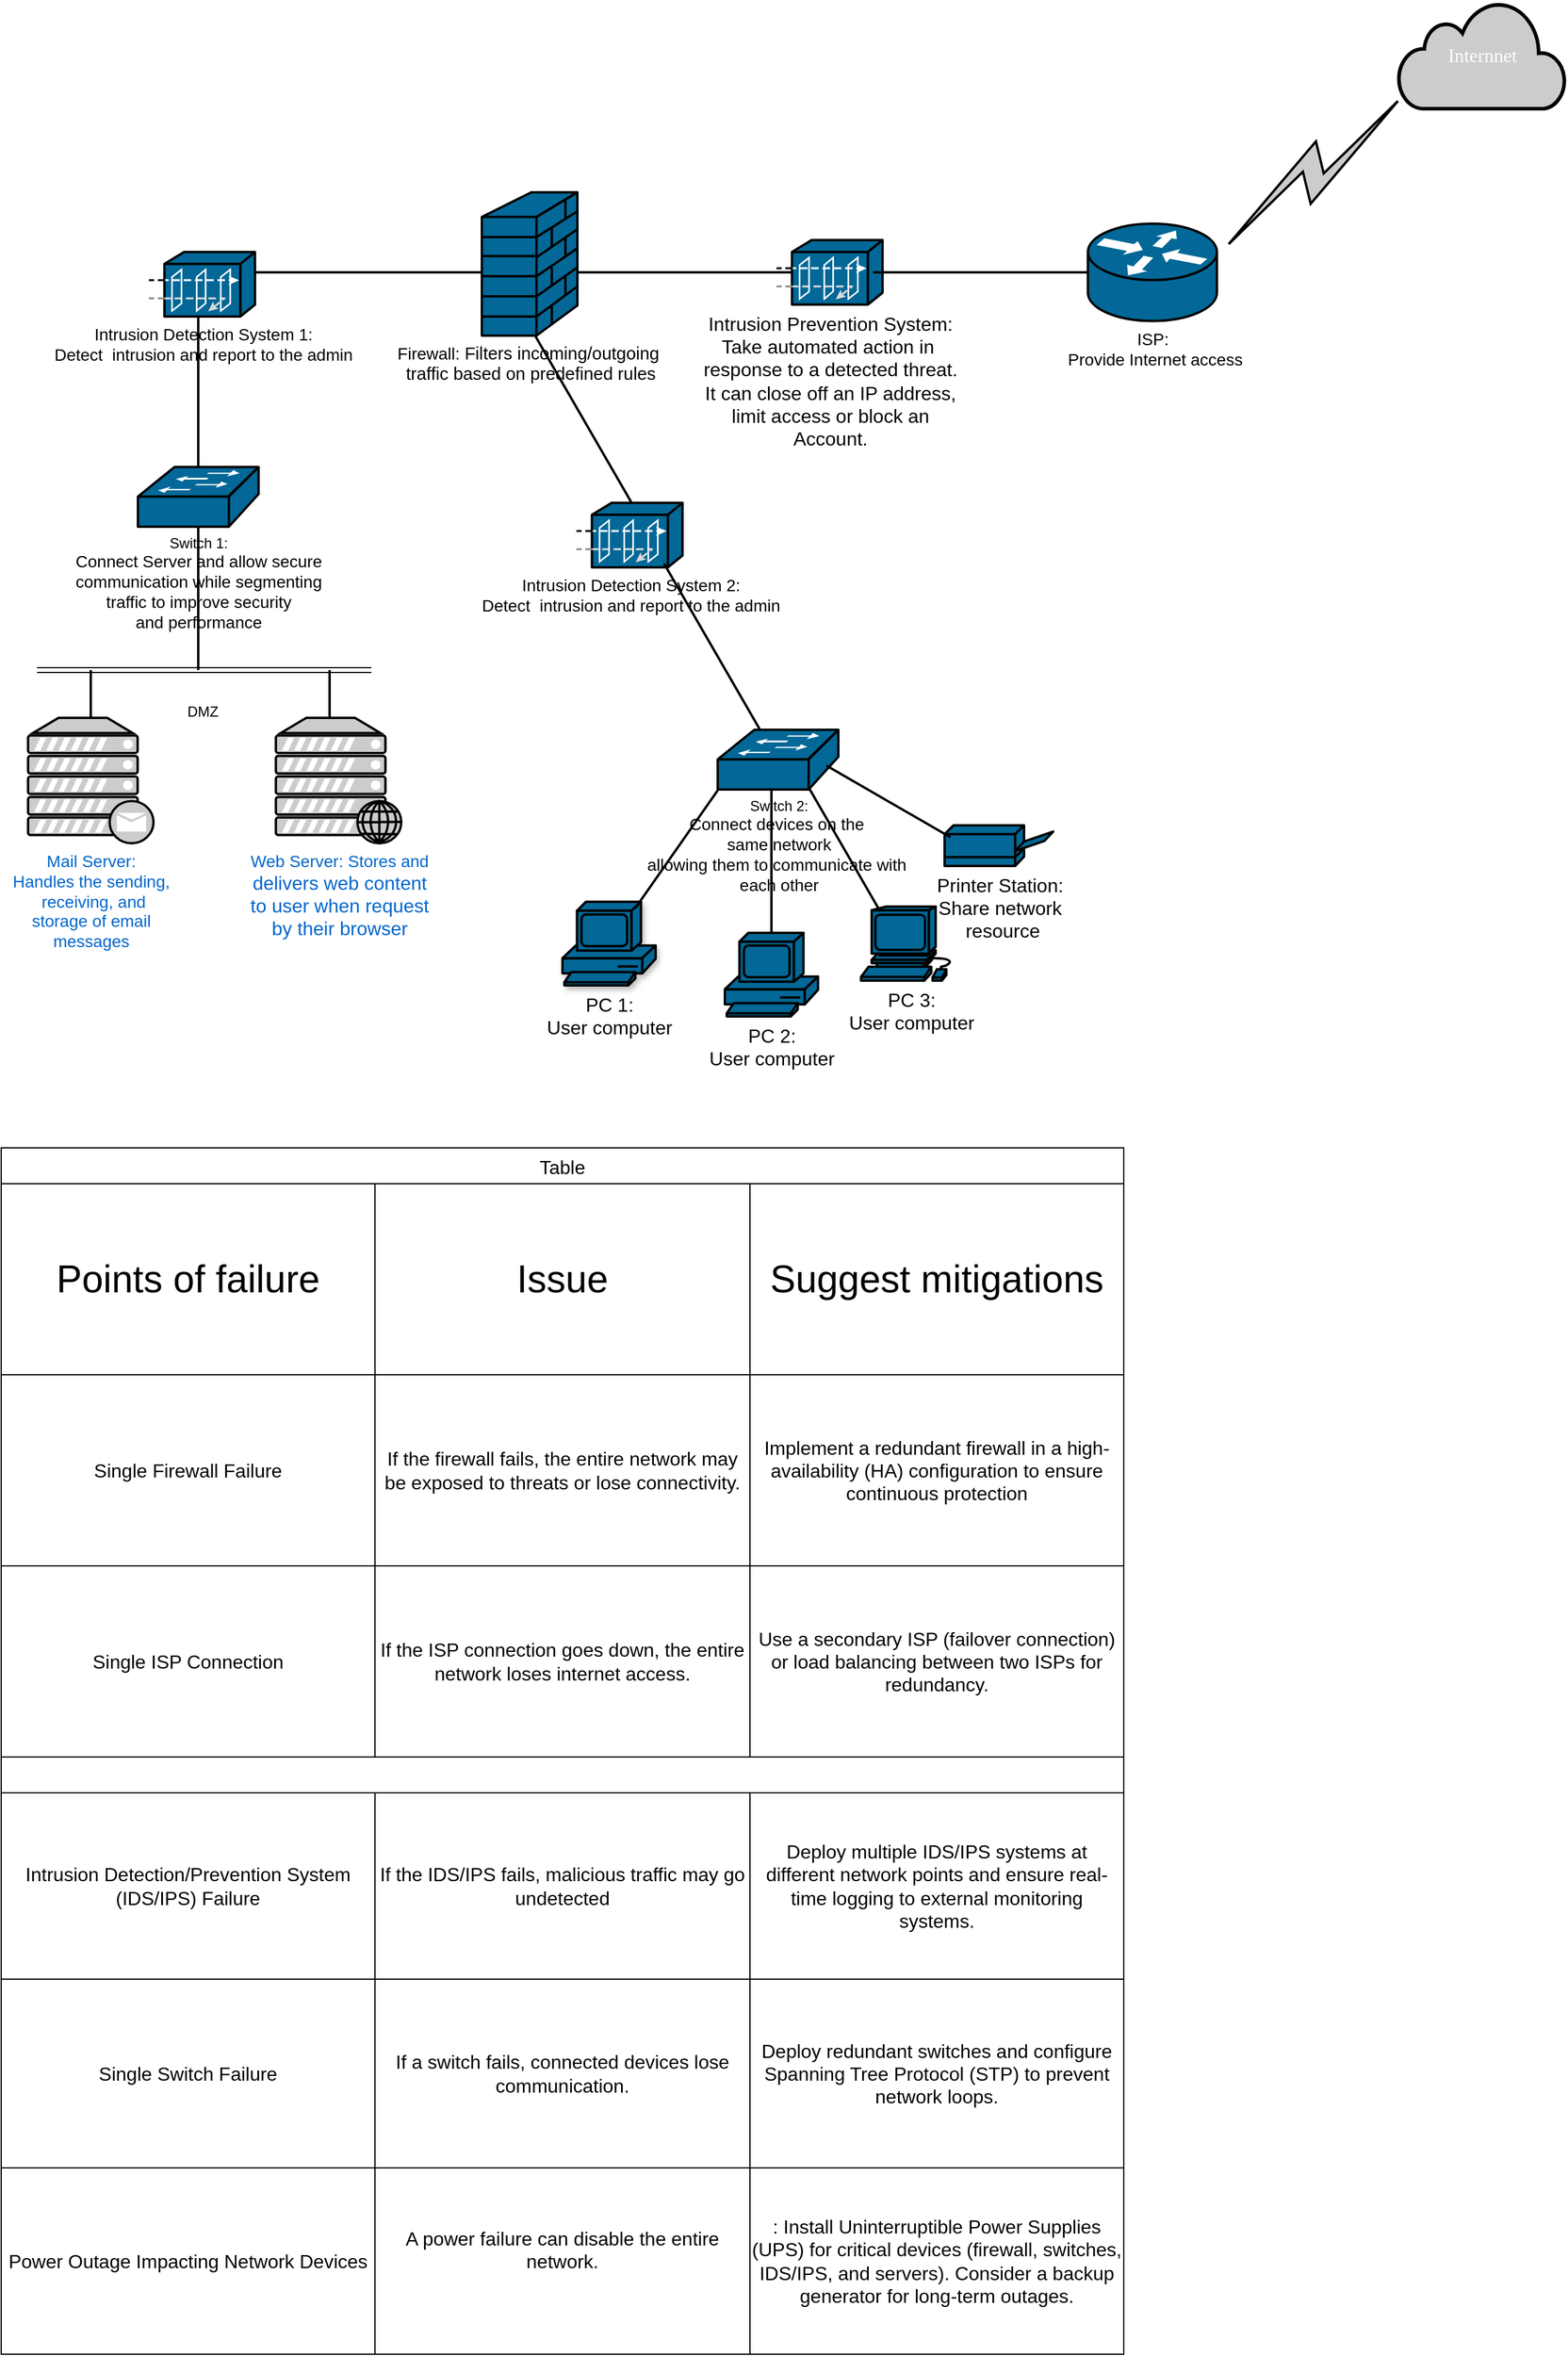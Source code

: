 <mxfile version="26.0.16">
  <diagram name="Page-1" id="yVNFl2x9PEVQa132lblZ">
    <mxGraphModel dx="4224" dy="1874" grid="1" gridSize="10" guides="1" tooltips="1" connect="1" arrows="1" fold="1" page="1" pageScale="1" pageWidth="850" pageHeight="1100" math="0" shadow="0">
      <root>
        <mxCell id="0" />
        <mxCell id="1" parent="0" />
        <mxCell id="zgUjJwqVNpDEpkGT-B2m-1" value="&lt;div&gt;&lt;font style=&quot;font-size: 14px;&quot;&gt;Mail Server:&lt;/font&gt;&lt;/div&gt;&lt;div&gt;&lt;font style=&quot;font-size: 14px;&quot;&gt;Handles the sending,&lt;/font&gt;&lt;/div&gt;&lt;div&gt;&lt;font style=&quot;font-size: 14px;&quot;&gt;&amp;nbsp;receiving, and&lt;/font&gt;&lt;/div&gt;&lt;div&gt;&lt;font style=&quot;font-size: 14px;&quot;&gt;&amp;nbsp;storage of email&amp;nbsp;&lt;/font&gt;&lt;/div&gt;&lt;div&gt;&lt;font style=&quot;font-size: 14px;&quot;&gt;messages&lt;/font&gt;&lt;/div&gt;&lt;div&gt;&lt;font style=&quot;font-size: 14px;&quot;&gt;&lt;br&gt;&lt;br&gt;&lt;/font&gt;&lt;/div&gt;" style="fontColor=#0066CC;verticalAlign=top;verticalLabelPosition=bottom;labelPosition=center;align=center;html=1;outlineConnect=0;fillColor=#CCCCCC;strokeColor=#000000;gradientColor=none;gradientDirection=north;strokeWidth=2;shape=mxgraph.networks.mail_server;" vertex="1" parent="1">
          <mxGeometry x="-2527.5" y="480" width="105" height="105" as="geometry" />
        </mxCell>
        <mxCell id="zgUjJwqVNpDEpkGT-B2m-2" value="&lt;div&gt;&lt;font style=&quot;font-size: 14px;&quot;&gt;Web Server: Stores and&lt;/font&gt;&lt;/div&gt;&lt;div&gt;&lt;font size=&quot;3&quot;&gt;delivers web content&lt;/font&gt;&lt;/div&gt;&lt;div&gt;&lt;font size=&quot;3&quot;&gt;to user when request &lt;br&gt;&lt;/font&gt;&lt;/div&gt;&lt;div&gt;&lt;font size=&quot;3&quot;&gt;by their browser&lt;/font&gt;&lt;/div&gt;" style="fontColor=#0066CC;verticalAlign=top;verticalLabelPosition=bottom;labelPosition=center;align=center;html=1;outlineConnect=0;fillColor=#CCCCCC;strokeColor=#000000;gradientColor=none;gradientDirection=north;strokeWidth=2;shape=mxgraph.networks.web_server;" vertex="1" parent="1">
          <mxGeometry x="-2320" y="480" width="105" height="105" as="geometry" />
        </mxCell>
        <mxCell id="zgUjJwqVNpDEpkGT-B2m-3" value="" style="line;strokeWidth=2;direction=south;html=1;" vertex="1" parent="1">
          <mxGeometry x="-2390" y="320" width="10" height="120" as="geometry" />
        </mxCell>
        <mxCell id="zgUjJwqVNpDEpkGT-B2m-4" value="" style="shape=link;html=1;rounded=0;fillColor=#1A1A1A;strokeColor=light-dark(#000000,#FFFFFF);" edge="1" parent="1">
          <mxGeometry width="100" relative="1" as="geometry">
            <mxPoint x="-2520" y="440" as="sourcePoint" />
            <mxPoint x="-2240" y="440" as="targetPoint" />
          </mxGeometry>
        </mxCell>
        <mxCell id="zgUjJwqVNpDEpkGT-B2m-5" value="" style="line;strokeWidth=2;direction=south;html=1;" vertex="1" parent="1">
          <mxGeometry x="-2280" y="440" width="10" height="40" as="geometry" />
        </mxCell>
        <mxCell id="zgUjJwqVNpDEpkGT-B2m-6" value="" style="line;strokeWidth=2;direction=south;html=1;" vertex="1" parent="1">
          <mxGeometry x="-2480" y="440" width="10" height="40" as="geometry" />
        </mxCell>
        <mxCell id="zgUjJwqVNpDEpkGT-B2m-7" value="Switch 1: &lt;br&gt;&lt;div&gt;&lt;font style=&quot;font-size: 14px;&quot;&gt;Connect Server and allow secure &lt;br&gt;&lt;/font&gt;&lt;/div&gt;&lt;div&gt;&lt;font style=&quot;font-size: 14px;&quot;&gt;communication while segmenting&lt;/font&gt;&lt;/div&gt;&lt;div&gt;&lt;font style=&quot;font-size: 14px;&quot;&gt;traffic to improve security&lt;/font&gt;&lt;/div&gt;&lt;div&gt;&lt;font style=&quot;font-size: 14px;&quot;&gt;and performance&lt;/font&gt;&lt;/div&gt;" style="shape=mxgraph.cisco.switches.workgroup_switch;sketch=0;html=1;pointerEvents=1;dashed=0;fillColor=#036897;strokeColor=#000000;strokeWidth=2;verticalLabelPosition=bottom;verticalAlign=top;align=center;outlineConnect=0;" vertex="1" parent="1">
          <mxGeometry x="-2435.5" y="270" width="101" height="50" as="geometry" />
        </mxCell>
        <mxCell id="zgUjJwqVNpDEpkGT-B2m-8" value="" style="line;strokeWidth=2;direction=south;html=1;" vertex="1" parent="1">
          <mxGeometry x="-2390" y="134" width="10" height="136" as="geometry" />
        </mxCell>
        <mxCell id="zgUjJwqVNpDEpkGT-B2m-9" value="&lt;div&gt;&lt;font style=&quot;font-size: 14px;&quot;&gt;Intrusion Detection System 2: &lt;br&gt;&lt;/font&gt;&lt;/div&gt;&lt;div&gt;&lt;font style=&quot;font-size: 14px;&quot;&gt;Detect&amp;nbsp; intrusion and report to the admin&lt;/font&gt;&lt;/div&gt;&lt;div&gt;&lt;br&gt;&lt;/div&gt;" style="shape=mxgraph.cisco.security.guard;sketch=0;html=1;pointerEvents=1;dashed=0;fillColor=#036897;strokeColor=#000000;strokeWidth=2;verticalLabelPosition=bottom;verticalAlign=top;align=center;outlineConnect=0;" vertex="1" parent="1">
          <mxGeometry x="-2067.5" y="300" width="88" height="54" as="geometry" />
        </mxCell>
        <mxCell id="zgUjJwqVNpDEpkGT-B2m-11" value="" style="line;strokeWidth=2;html=1;" vertex="1" parent="1">
          <mxGeometry x="-2347.5" y="102" width="200" height="10" as="geometry" />
        </mxCell>
        <mxCell id="zgUjJwqVNpDEpkGT-B2m-12" value="&lt;div&gt;&lt;font style=&quot;font-size: 14px;&quot;&gt;Firewall:&lt;/font&gt;&lt;span style=&quot;font-size:11.0pt;line-height:115%;&lt;br/&gt;font-family:&amp;quot;Calibri&amp;quot;,sans-serif;mso-fareast-font-family:Calibri;mso-bidi-font-family:&lt;br/&gt;DengXian;mso-ansi-language:EN-US;mso-fareast-language:EN-US;mso-bidi-language:&lt;br/&gt;AR-SA&quot;&gt; Filters incoming/outgoing&amp;nbsp;&lt;/span&gt;&lt;/div&gt;&lt;div&gt;&lt;span style=&quot;font-size:11.0pt;line-height:115%;&lt;br/&gt;font-family:&amp;quot;Calibri&amp;quot;,sans-serif;mso-fareast-font-family:Calibri;mso-bidi-font-family:&lt;br/&gt;DengXian;mso-ansi-language:EN-US;mso-fareast-language:EN-US;mso-bidi-language:&lt;br/&gt;AR-SA&quot;&gt;traffic based on predefined rules&lt;/span&gt;&lt;/div&gt;" style="shape=mxgraph.cisco.security.firewall;sketch=0;html=1;pointerEvents=1;dashed=0;fillColor=#036897;strokeColor=#000000;strokeWidth=2;verticalLabelPosition=bottom;verticalAlign=top;align=center;outlineConnect=0;" vertex="1" parent="1">
          <mxGeometry x="-2147.5" y="40" width="80" height="120" as="geometry" />
        </mxCell>
        <mxCell id="zgUjJwqVNpDEpkGT-B2m-14" value="" style="line;strokeWidth=2;html=1;" vertex="1" parent="1">
          <mxGeometry x="-2067.5" y="102" width="180" height="10" as="geometry" />
        </mxCell>
        <mxCell id="zgUjJwqVNpDEpkGT-B2m-17" value="" style="html=1;outlineConnect=0;fillColor=#CCCCCC;strokeColor=#000000;gradientColor=none;gradientDirection=north;strokeWidth=2;shape=mxgraph.networks.comm_link_edge;html=1;rounded=0;entryX=0.071;entryY=1;entryDx=0;entryDy=0;entryPerimeter=0;" edge="1" parent="1">
          <mxGeometry width="100" height="100" relative="1" as="geometry">
            <mxPoint x="-1530" y="90" as="sourcePoint" />
            <mxPoint x="-1372.56" y="-43" as="targetPoint" />
            <Array as="points">
              <mxPoint x="-1402.5" y="17" />
            </Array>
          </mxGeometry>
        </mxCell>
        <mxCell id="zgUjJwqVNpDEpkGT-B2m-16" value="&lt;font size=&quot;3&quot; face=&quot;Comic Sans MS&quot;&gt;Internnet&lt;/font&gt;" style="html=1;outlineConnect=0;fillColor=#CCCCCC;strokeColor=#000000;gradientColor=none;gradientDirection=north;strokeWidth=2;shape=mxgraph.networks.cloud;fontColor=#ffffff;" vertex="1" parent="1">
          <mxGeometry x="-1380" y="-120" width="140" height="90" as="geometry" />
        </mxCell>
        <mxCell id="zgUjJwqVNpDEpkGT-B2m-19" value="" style="line;strokeWidth=2;direction=south;html=1;rotation=-30;" vertex="1" parent="1">
          <mxGeometry x="-2067.5" y="150" width="10" height="160" as="geometry" />
        </mxCell>
        <mxCell id="zgUjJwqVNpDEpkGT-B2m-23" value="&lt;div&gt;&lt;font face=&quot;Helvetica&quot; style=&quot;font-size: 14px;&quot;&gt;ISP:&lt;/font&gt;&lt;/div&gt;&lt;div&gt;&lt;font face=&quot;Helvetica&quot; style=&quot;font-size: 14px;&quot;&gt;&amp;nbsp;Provide Internet access&lt;/font&gt;&lt;/div&gt;" style="shape=mxgraph.cisco.routers.router;sketch=0;html=1;pointerEvents=1;dashed=0;fillColor=#036897;strokeColor=#000000;strokeWidth=2;verticalLabelPosition=bottom;verticalAlign=top;align=center;outlineConnect=0;" vertex="1" parent="1">
          <mxGeometry x="-1640" y="66.25" width="108" height="81.5" as="geometry" />
        </mxCell>
        <mxCell id="zgUjJwqVNpDEpkGT-B2m-24" value="&lt;div&gt;&lt;font style=&quot;font-size: 14px;&quot;&gt;Intrusion Detection System 1:&lt;/font&gt;&lt;/div&gt;&lt;div&gt;&lt;font style=&quot;font-size: 14px;&quot;&gt;Detect&amp;nbsp; intrusion and report to the admin&lt;/font&gt;&lt;/div&gt;&lt;div&gt;&lt;font size=&quot;3&quot;&gt;&lt;br&gt;&lt;/font&gt;&lt;/div&gt;" style="shape=mxgraph.cisco.security.guard;sketch=0;html=1;pointerEvents=1;dashed=0;fillColor=#036897;strokeColor=#000000;strokeWidth=2;verticalLabelPosition=bottom;verticalAlign=top;align=center;outlineConnect=0;" vertex="1" parent="1">
          <mxGeometry x="-2425.5" y="90" width="88" height="54" as="geometry" />
        </mxCell>
        <mxCell id="zgUjJwqVNpDEpkGT-B2m-27" value="&lt;div&gt;Switch 2:&lt;/div&gt;&lt;div&gt;&lt;div&gt;&lt;font style=&quot;font-size: 14px;&quot;&gt;Connect devices on the&amp;nbsp;&lt;/font&gt;&lt;/div&gt;&lt;div&gt;&lt;font style=&quot;font-size: 14px;&quot;&gt;same network&lt;/font&gt;&lt;/div&gt;&lt;div&gt;&lt;font style=&quot;font-size: 14px;&quot;&gt;allowing them to communicate with&amp;nbsp;&lt;/font&gt;&lt;/div&gt;&lt;div&gt;&lt;font style=&quot;font-size: 14px;&quot;&gt;each other &lt;/font&gt;&lt;/div&gt;&lt;br&gt;&lt;/div&gt;" style="shape=mxgraph.cisco.switches.workgroup_switch;sketch=0;html=1;pointerEvents=1;dashed=0;fillColor=#036897;strokeColor=#000000;strokeWidth=2;verticalLabelPosition=bottom;verticalAlign=top;align=center;outlineConnect=0;" vertex="1" parent="1">
          <mxGeometry x="-1950" y="490" width="101" height="50" as="geometry" />
        </mxCell>
        <mxCell id="zgUjJwqVNpDEpkGT-B2m-28" value="" style="line;strokeWidth=2;direction=south;html=1;rotation=-30;" vertex="1" parent="1">
          <mxGeometry x="-1960" y="340" width="10" height="160" as="geometry" />
        </mxCell>
        <mxCell id="zgUjJwqVNpDEpkGT-B2m-29" value="&lt;div&gt;&lt;font size=&quot;3&quot;&gt;PC 1:&lt;/font&gt;&lt;/div&gt;&lt;div&gt;&lt;font size=&quot;3&quot;&gt;User computer&lt;/font&gt;&lt;/div&gt;" style="shape=mxgraph.cisco.computers_and_peripherals.pc;sketch=0;html=1;pointerEvents=1;dashed=0;fillColor=#036897;strokeColor=#000000;strokeWidth=2;verticalLabelPosition=bottom;verticalAlign=top;align=center;outlineConnect=0;shadow=1;" vertex="1" parent="1">
          <mxGeometry x="-2080" y="634" width="78" height="70" as="geometry" />
        </mxCell>
        <mxCell id="zgUjJwqVNpDEpkGT-B2m-30" value="&lt;div&gt;&lt;font size=&quot;3&quot;&gt;PC 2:&lt;/font&gt;&lt;/div&gt;&lt;div&gt;&lt;font size=&quot;3&quot;&gt;User computer&lt;/font&gt;&lt;/div&gt;" style="shape=mxgraph.cisco.computers_and_peripherals.pc;sketch=0;html=1;pointerEvents=1;dashed=0;fillColor=#036897;strokeColor=#000000;strokeWidth=2;verticalLabelPosition=bottom;verticalAlign=top;align=center;outlineConnect=0;" vertex="1" parent="1">
          <mxGeometry x="-1944" y="660" width="78" height="70" as="geometry" />
        </mxCell>
        <mxCell id="zgUjJwqVNpDEpkGT-B2m-31" value="&lt;div&gt;&lt;font size=&quot;3&quot;&gt;PC 3:&lt;/font&gt;&lt;/div&gt;&lt;div&gt;&lt;font size=&quot;3&quot;&gt;User computer&lt;/font&gt;&lt;/div&gt;" style="shape=mxgraph.cisco.computers_and_peripherals.workstation;sketch=0;html=1;pointerEvents=1;dashed=0;fillColor=#036897;strokeColor=#000000;strokeWidth=2;verticalLabelPosition=bottom;verticalAlign=top;align=center;outlineConnect=0;" vertex="1" parent="1">
          <mxGeometry x="-1830" y="638" width="83" height="62" as="geometry" />
        </mxCell>
        <mxCell id="zgUjJwqVNpDEpkGT-B2m-32" value="&lt;div&gt;&lt;font size=&quot;3&quot;&gt;Printer Station:&lt;/font&gt;&lt;/div&gt;&lt;div&gt;&lt;font size=&quot;3&quot;&gt;Share network&lt;/font&gt;&lt;/div&gt;&lt;div&gt;&lt;font size=&quot;3&quot;&gt;&amp;nbsp;resource&lt;/font&gt;&lt;/div&gt;" style="shape=mxgraph.cisco.computers_and_peripherals.printer;sketch=0;html=1;pointerEvents=1;dashed=0;fillColor=#036897;strokeColor=#000000;strokeWidth=2;verticalLabelPosition=bottom;verticalAlign=top;align=center;outlineConnect=0;" vertex="1" parent="1">
          <mxGeometry x="-1760" y="570" width="91" height="34" as="geometry" />
        </mxCell>
        <mxCell id="zgUjJwqVNpDEpkGT-B2m-34" value="&lt;div&gt;&lt;font size=&quot;3&quot;&gt;Intrusion Prevention System: &lt;br&gt;&lt;/font&gt;&lt;/div&gt;&lt;div&gt;&lt;div&gt;&lt;font size=&quot;3&quot;&gt;Take automated action in&amp;nbsp;&lt;/font&gt;&lt;/div&gt;&lt;div&gt;&lt;font size=&quot;3&quot;&gt;response to a detected threat.&lt;/font&gt;&lt;/div&gt;&lt;div&gt;&lt;font size=&quot;3&quot;&gt;It can close off an IP address,&lt;/font&gt;&lt;/div&gt;&lt;div&gt;&lt;font size=&quot;3&quot;&gt;limit access or block an &lt;br&gt;&lt;/font&gt;&lt;/div&gt;&lt;div&gt;&lt;font size=&quot;3&quot;&gt;Account.&lt;/font&gt;&lt;/div&gt;&lt;br&gt;&lt;/div&gt;" style="shape=mxgraph.cisco.security.guard;sketch=0;html=1;pointerEvents=1;dashed=0;fillColor=#036897;strokeColor=#000000;strokeWidth=2;verticalLabelPosition=bottom;verticalAlign=top;align=center;outlineConnect=0;" vertex="1" parent="1">
          <mxGeometry x="-1900" y="80" width="88" height="54" as="geometry" />
        </mxCell>
        <mxCell id="zgUjJwqVNpDEpkGT-B2m-35" value="" style="line;strokeWidth=2;html=1;" vertex="1" parent="1">
          <mxGeometry x="-1820" y="102" width="180" height="10" as="geometry" />
        </mxCell>
        <mxCell id="zgUjJwqVNpDEpkGT-B2m-37" value="" style="line;strokeWidth=2;direction=south;html=1;" vertex="1" parent="1">
          <mxGeometry x="-1910" y="540" width="10" height="120" as="geometry" />
        </mxCell>
        <mxCell id="zgUjJwqVNpDEpkGT-B2m-38" value="" style="line;strokeWidth=2;direction=south;html=1;rotation=35;" vertex="1" parent="1">
          <mxGeometry x="-1989.5" y="530" width="10" height="120" as="geometry" />
        </mxCell>
        <mxCell id="zgUjJwqVNpDEpkGT-B2m-39" value="" style="line;strokeWidth=2;direction=south;html=1;rotation=-30;" vertex="1" parent="1">
          <mxGeometry x="-1849" y="530" width="10" height="120" as="geometry" />
        </mxCell>
        <mxCell id="zgUjJwqVNpDEpkGT-B2m-40" value="" style="line;strokeWidth=2;direction=south;html=1;rotation=-60;" vertex="1" parent="1">
          <mxGeometry x="-1812" y="490" width="10" height="120" as="geometry" />
        </mxCell>
        <mxCell id="zgUjJwqVNpDEpkGT-B2m-46" value="DMZ" style="text;html=1;align=center;verticalAlign=middle;whiteSpace=wrap;rounded=0;" vertex="1" parent="1">
          <mxGeometry x="-2411.5" y="460" width="60" height="30" as="geometry" />
        </mxCell>
        <mxCell id="zgUjJwqVNpDEpkGT-B2m-51" value="Table" style="shape=table;startSize=30;container=1;collapsible=0;childLayout=tableLayout;strokeColor=default;fontSize=16;" vertex="1" parent="1">
          <mxGeometry x="-2550" y="840" width="940" height="510" as="geometry" />
        </mxCell>
        <mxCell id="zgUjJwqVNpDEpkGT-B2m-52" value="" style="shape=tableRow;horizontal=0;startSize=0;swimlaneHead=0;swimlaneBody=0;strokeColor=inherit;top=0;left=0;bottom=0;right=0;collapsible=0;dropTarget=0;fillColor=none;points=[[0,0.5],[1,0.5]];portConstraint=eastwest;fontSize=16;" vertex="1" parent="zgUjJwqVNpDEpkGT-B2m-51">
          <mxGeometry y="30" width="940" height="160" as="geometry" />
        </mxCell>
        <mxCell id="zgUjJwqVNpDEpkGT-B2m-53" value="&lt;font style=&quot;font-size: 32px;&quot;&gt;&lt;font face=&quot;Helvetica&quot;&gt;&lt;span style=&quot;line-height: 115%;&quot;&gt;Points of failure&lt;/span&gt;&lt;/font&gt;&lt;span style=&quot;line-height: 115%;&quot;&gt; &lt;/span&gt;&lt;/font&gt;" style="shape=partialRectangle;html=1;whiteSpace=wrap;connectable=0;strokeColor=inherit;overflow=hidden;fillColor=none;top=0;left=0;bottom=0;right=0;pointerEvents=1;fontSize=16;" vertex="1" parent="zgUjJwqVNpDEpkGT-B2m-52">
          <mxGeometry width="313" height="160" as="geometry">
            <mxRectangle width="313" height="160" as="alternateBounds" />
          </mxGeometry>
        </mxCell>
        <mxCell id="zgUjJwqVNpDEpkGT-B2m-54" value="&lt;font face=&quot;Helvetica&quot; style=&quot;font-size: 32px;&quot;&gt;Issue&lt;/font&gt;" style="shape=partialRectangle;html=1;whiteSpace=wrap;connectable=0;strokeColor=inherit;overflow=hidden;fillColor=none;top=0;left=0;bottom=0;right=0;pointerEvents=1;fontSize=16;" vertex="1" parent="zgUjJwqVNpDEpkGT-B2m-52">
          <mxGeometry x="313" width="314" height="160" as="geometry">
            <mxRectangle width="314" height="160" as="alternateBounds" />
          </mxGeometry>
        </mxCell>
        <mxCell id="zgUjJwqVNpDEpkGT-B2m-55" value="&lt;div align=&quot;center&quot;&gt;&lt;font style=&quot;font-size: 32px;&quot; face=&quot;Helvetica&quot;&gt;&lt;span style=&quot;line-height: 115%;&quot;&gt;Suggest mitigations &lt;/span&gt;&lt;/font&gt;&lt;/div&gt;" style="shape=partialRectangle;html=1;whiteSpace=wrap;connectable=0;strokeColor=inherit;overflow=hidden;fillColor=none;top=0;left=0;bottom=0;right=0;pointerEvents=1;fontSize=16;align=center;" vertex="1" parent="zgUjJwqVNpDEpkGT-B2m-52">
          <mxGeometry x="627" width="313" height="160" as="geometry">
            <mxRectangle width="313" height="160" as="alternateBounds" />
          </mxGeometry>
        </mxCell>
        <mxCell id="zgUjJwqVNpDEpkGT-B2m-56" value="" style="shape=tableRow;horizontal=0;startSize=0;swimlaneHead=0;swimlaneBody=0;strokeColor=inherit;top=0;left=0;bottom=0;right=0;collapsible=0;dropTarget=0;fillColor=none;points=[[0,0.5],[1,0.5]];portConstraint=eastwest;fontSize=16;" vertex="1" parent="zgUjJwqVNpDEpkGT-B2m-51">
          <mxGeometry y="190" width="940" height="160" as="geometry" />
        </mxCell>
        <mxCell id="zgUjJwqVNpDEpkGT-B2m-57" value="Single Firewall Failure" style="shape=partialRectangle;html=1;whiteSpace=wrap;connectable=0;strokeColor=inherit;overflow=hidden;fillColor=none;top=0;left=0;bottom=0;right=0;pointerEvents=1;fontSize=16;" vertex="1" parent="zgUjJwqVNpDEpkGT-B2m-56">
          <mxGeometry width="313" height="160" as="geometry">
            <mxRectangle width="313" height="160" as="alternateBounds" />
          </mxGeometry>
        </mxCell>
        <mxCell id="zgUjJwqVNpDEpkGT-B2m-58" value=" If the firewall fails, the entire network may be exposed to threats or lose connectivity." style="shape=partialRectangle;html=1;whiteSpace=wrap;connectable=0;strokeColor=inherit;overflow=hidden;fillColor=none;top=0;left=0;bottom=0;right=0;pointerEvents=1;fontSize=16;" vertex="1" parent="zgUjJwqVNpDEpkGT-B2m-56">
          <mxGeometry x="313" width="314" height="160" as="geometry">
            <mxRectangle width="314" height="160" as="alternateBounds" />
          </mxGeometry>
        </mxCell>
        <mxCell id="zgUjJwqVNpDEpkGT-B2m-59" value="Implement a &lt;span data-end=&quot;259&quot; data-start=&quot;237&quot;&gt;redundant firewall&lt;/span&gt; in a high-availability (HA) configuration to ensure continuous protection" style="shape=partialRectangle;html=1;whiteSpace=wrap;connectable=0;strokeColor=inherit;overflow=hidden;fillColor=none;top=0;left=0;bottom=0;right=0;pointerEvents=1;fontSize=16;" vertex="1" parent="zgUjJwqVNpDEpkGT-B2m-56">
          <mxGeometry x="627" width="313" height="160" as="geometry">
            <mxRectangle width="313" height="160" as="alternateBounds" />
          </mxGeometry>
        </mxCell>
        <mxCell id="zgUjJwqVNpDEpkGT-B2m-60" value="" style="shape=tableRow;horizontal=0;startSize=0;swimlaneHead=0;swimlaneBody=0;strokeColor=inherit;top=0;left=0;bottom=0;right=0;collapsible=0;dropTarget=0;fillColor=none;points=[[0,0.5],[1,0.5]];portConstraint=eastwest;fontSize=16;" vertex="1" parent="zgUjJwqVNpDEpkGT-B2m-51">
          <mxGeometry y="350" width="940" height="160" as="geometry" />
        </mxCell>
        <mxCell id="zgUjJwqVNpDEpkGT-B2m-61" value="Single ISP Connection" style="shape=partialRectangle;html=1;whiteSpace=wrap;connectable=0;strokeColor=inherit;overflow=hidden;fillColor=none;top=0;left=0;bottom=0;right=0;pointerEvents=1;fontSize=16;" vertex="1" parent="zgUjJwqVNpDEpkGT-B2m-60">
          <mxGeometry width="313" height="160" as="geometry">
            <mxRectangle width="313" height="160" as="alternateBounds" />
          </mxGeometry>
        </mxCell>
        <mxCell id="zgUjJwqVNpDEpkGT-B2m-62" value="If the ISP connection goes down, the entire network loses internet access." style="shape=partialRectangle;html=1;whiteSpace=wrap;connectable=0;strokeColor=inherit;overflow=hidden;fillColor=none;top=0;left=0;bottom=0;right=0;pointerEvents=1;fontSize=16;" vertex="1" parent="zgUjJwqVNpDEpkGT-B2m-60">
          <mxGeometry x="313" width="314" height="160" as="geometry">
            <mxRectangle width="314" height="160" as="alternateBounds" />
          </mxGeometry>
        </mxCell>
        <mxCell id="zgUjJwqVNpDEpkGT-B2m-63" value="&lt;br&gt;Use a &lt;span data-end=&quot;528&quot; data-start=&quot;489&quot;&gt;secondary ISP (failover connection)&lt;/span&gt; or load balancing between two ISPs for redundancy.&lt;div&gt;&lt;br/&gt;&lt;/div&gt;" style="shape=partialRectangle;html=1;whiteSpace=wrap;connectable=0;strokeColor=inherit;overflow=hidden;fillColor=none;top=0;left=0;bottom=0;right=0;pointerEvents=1;fontSize=16;" vertex="1" parent="zgUjJwqVNpDEpkGT-B2m-60">
          <mxGeometry x="627" width="313" height="160" as="geometry">
            <mxRectangle width="313" height="160" as="alternateBounds" />
          </mxGeometry>
        </mxCell>
        <mxCell id="zgUjJwqVNpDEpkGT-B2m-64" value="" style="shape=table;startSize=30;container=1;collapsible=0;childLayout=tableLayout;strokeColor=default;fontSize=16;" vertex="1" parent="1">
          <mxGeometry x="-2550" y="1350" width="940" height="500" as="geometry" />
        </mxCell>
        <mxCell id="zgUjJwqVNpDEpkGT-B2m-65" value="" style="shape=tableRow;horizontal=0;startSize=0;swimlaneHead=0;swimlaneBody=0;strokeColor=inherit;top=0;left=0;bottom=0;right=0;collapsible=0;dropTarget=0;fillColor=none;points=[[0,0.5],[1,0.5]];portConstraint=eastwest;fontSize=16;" vertex="1" parent="zgUjJwqVNpDEpkGT-B2m-64">
          <mxGeometry y="30" width="940" height="156" as="geometry" />
        </mxCell>
        <mxCell id="zgUjJwqVNpDEpkGT-B2m-66" value="Intrusion Detection/Prevention System (IDS/IPS) Failure" style="shape=partialRectangle;html=1;whiteSpace=wrap;connectable=0;strokeColor=inherit;overflow=hidden;fillColor=none;top=0;left=0;bottom=0;right=0;pointerEvents=1;fontSize=16;" vertex="1" parent="zgUjJwqVNpDEpkGT-B2m-65">
          <mxGeometry width="313" height="156" as="geometry">
            <mxRectangle width="313" height="156" as="alternateBounds" />
          </mxGeometry>
        </mxCell>
        <mxCell id="zgUjJwqVNpDEpkGT-B2m-67" value="If the IDS/IPS fails, malicious traffic may go undetected" style="shape=partialRectangle;html=1;whiteSpace=wrap;connectable=0;strokeColor=inherit;overflow=hidden;fillColor=none;top=0;left=0;bottom=0;right=0;pointerEvents=1;fontSize=16;" vertex="1" parent="zgUjJwqVNpDEpkGT-B2m-65">
          <mxGeometry x="313" width="314" height="156" as="geometry">
            <mxRectangle width="314" height="156" as="alternateBounds" />
          </mxGeometry>
        </mxCell>
        <mxCell id="zgUjJwqVNpDEpkGT-B2m-68" value="&lt;br&gt;Deploy &lt;span data-end=&quot;781&quot; data-start=&quot;753&quot;&gt;multiple IDS/IPS systems&lt;/span&gt; at different network points and ensure real-time logging to external monitoring systems.&lt;div&gt;&lt;br/&gt;&lt;/div&gt;" style="shape=partialRectangle;html=1;whiteSpace=wrap;connectable=0;strokeColor=inherit;overflow=hidden;fillColor=none;top=0;left=0;bottom=0;right=0;pointerEvents=1;fontSize=16;" vertex="1" parent="zgUjJwqVNpDEpkGT-B2m-65">
          <mxGeometry x="627" width="313" height="156" as="geometry">
            <mxRectangle width="313" height="156" as="alternateBounds" />
          </mxGeometry>
        </mxCell>
        <mxCell id="zgUjJwqVNpDEpkGT-B2m-69" value="" style="shape=tableRow;horizontal=0;startSize=0;swimlaneHead=0;swimlaneBody=0;strokeColor=inherit;top=0;left=0;bottom=0;right=0;collapsible=0;dropTarget=0;fillColor=none;points=[[0,0.5],[1,0.5]];portConstraint=eastwest;fontSize=16;" vertex="1" parent="zgUjJwqVNpDEpkGT-B2m-64">
          <mxGeometry y="186" width="940" height="158" as="geometry" />
        </mxCell>
        <mxCell id="zgUjJwqVNpDEpkGT-B2m-70" value="Single Switch Failure" style="shape=partialRectangle;html=1;whiteSpace=wrap;connectable=0;strokeColor=inherit;overflow=hidden;fillColor=none;top=0;left=0;bottom=0;right=0;pointerEvents=1;fontSize=16;" vertex="1" parent="zgUjJwqVNpDEpkGT-B2m-69">
          <mxGeometry width="313" height="158" as="geometry">
            <mxRectangle width="313" height="158" as="alternateBounds" />
          </mxGeometry>
        </mxCell>
        <mxCell id="zgUjJwqVNpDEpkGT-B2m-71" value="If a switch fails, connected devices lose communication." style="shape=partialRectangle;html=1;whiteSpace=wrap;connectable=0;strokeColor=inherit;overflow=hidden;fillColor=none;top=0;left=0;bottom=0;right=0;pointerEvents=1;fontSize=16;" vertex="1" parent="zgUjJwqVNpDEpkGT-B2m-69">
          <mxGeometry x="313" width="314" height="158" as="geometry">
            <mxRectangle width="314" height="158" as="alternateBounds" />
          </mxGeometry>
        </mxCell>
        <mxCell id="zgUjJwqVNpDEpkGT-B2m-72" value="Deploy &lt;span data-end=&quot;1310&quot; data-start=&quot;1288&quot;&gt;redundant switches&lt;/span&gt; and configure &lt;span data-is-only-node=&quot;&quot; data-end=&quot;1357&quot; data-start=&quot;1325&quot;&gt;Spanning Tree Protocol (STP)&lt;/span&gt; to prevent network loops." style="shape=partialRectangle;html=1;whiteSpace=wrap;connectable=0;strokeColor=inherit;overflow=hidden;fillColor=none;top=0;left=0;bottom=0;right=0;pointerEvents=1;fontSize=16;" vertex="1" parent="zgUjJwqVNpDEpkGT-B2m-69">
          <mxGeometry x="627" width="313" height="158" as="geometry">
            <mxRectangle width="313" height="158" as="alternateBounds" />
          </mxGeometry>
        </mxCell>
        <mxCell id="zgUjJwqVNpDEpkGT-B2m-73" value="" style="shape=tableRow;horizontal=0;startSize=0;swimlaneHead=0;swimlaneBody=0;strokeColor=inherit;top=0;left=0;bottom=0;right=0;collapsible=0;dropTarget=0;fillColor=none;points=[[0,0.5],[1,0.5]];portConstraint=eastwest;fontSize=16;" vertex="1" parent="zgUjJwqVNpDEpkGT-B2m-64">
          <mxGeometry y="344" width="940" height="156" as="geometry" />
        </mxCell>
        <mxCell id="zgUjJwqVNpDEpkGT-B2m-74" value="Power Outage Impacting Network Devices" style="shape=partialRectangle;html=1;whiteSpace=wrap;connectable=0;strokeColor=inherit;overflow=hidden;fillColor=none;top=0;left=0;bottom=0;right=0;pointerEvents=1;fontSize=16;" vertex="1" parent="zgUjJwqVNpDEpkGT-B2m-73">
          <mxGeometry width="313" height="156" as="geometry">
            <mxRectangle width="313" height="156" as="alternateBounds" />
          </mxGeometry>
        </mxCell>
        <mxCell id="zgUjJwqVNpDEpkGT-B2m-75" value="&#xa;A power failure can disable the entire network.&#xa;&#xa;" style="shape=partialRectangle;html=1;whiteSpace=wrap;connectable=0;strokeColor=inherit;overflow=hidden;fillColor=none;top=0;left=0;bottom=0;right=0;pointerEvents=1;fontSize=16;" vertex="1" parent="zgUjJwqVNpDEpkGT-B2m-73">
          <mxGeometry x="313" width="314" height="156" as="geometry">
            <mxRectangle width="314" height="156" as="alternateBounds" />
          </mxGeometry>
        </mxCell>
        <mxCell id="zgUjJwqVNpDEpkGT-B2m-76" value="&lt;span data-end=&quot;1831&quot; data-start=&quot;1816&quot;&gt;:&lt;/span&gt; Install &lt;span data-end=&quot;1880&quot; data-start=&quot;1840&quot;&gt;Uninterruptible Power Supplies (UPS)&lt;/span&gt; for critical devices (firewall, switches, IDS/IPS, and servers). Consider a &lt;span data-is-only-node=&quot;&quot; data-end=&quot;1977&quot; data-start=&quot;1957&quot;&gt;backup generator&lt;/span&gt; for long-term outages." style="shape=partialRectangle;html=1;whiteSpace=wrap;connectable=0;strokeColor=inherit;overflow=hidden;fillColor=none;top=0;left=0;bottom=0;right=0;pointerEvents=1;fontSize=16;" vertex="1" parent="zgUjJwqVNpDEpkGT-B2m-73">
          <mxGeometry x="627" width="313" height="156" as="geometry">
            <mxRectangle width="313" height="156" as="alternateBounds" />
          </mxGeometry>
        </mxCell>
      </root>
    </mxGraphModel>
  </diagram>
</mxfile>
